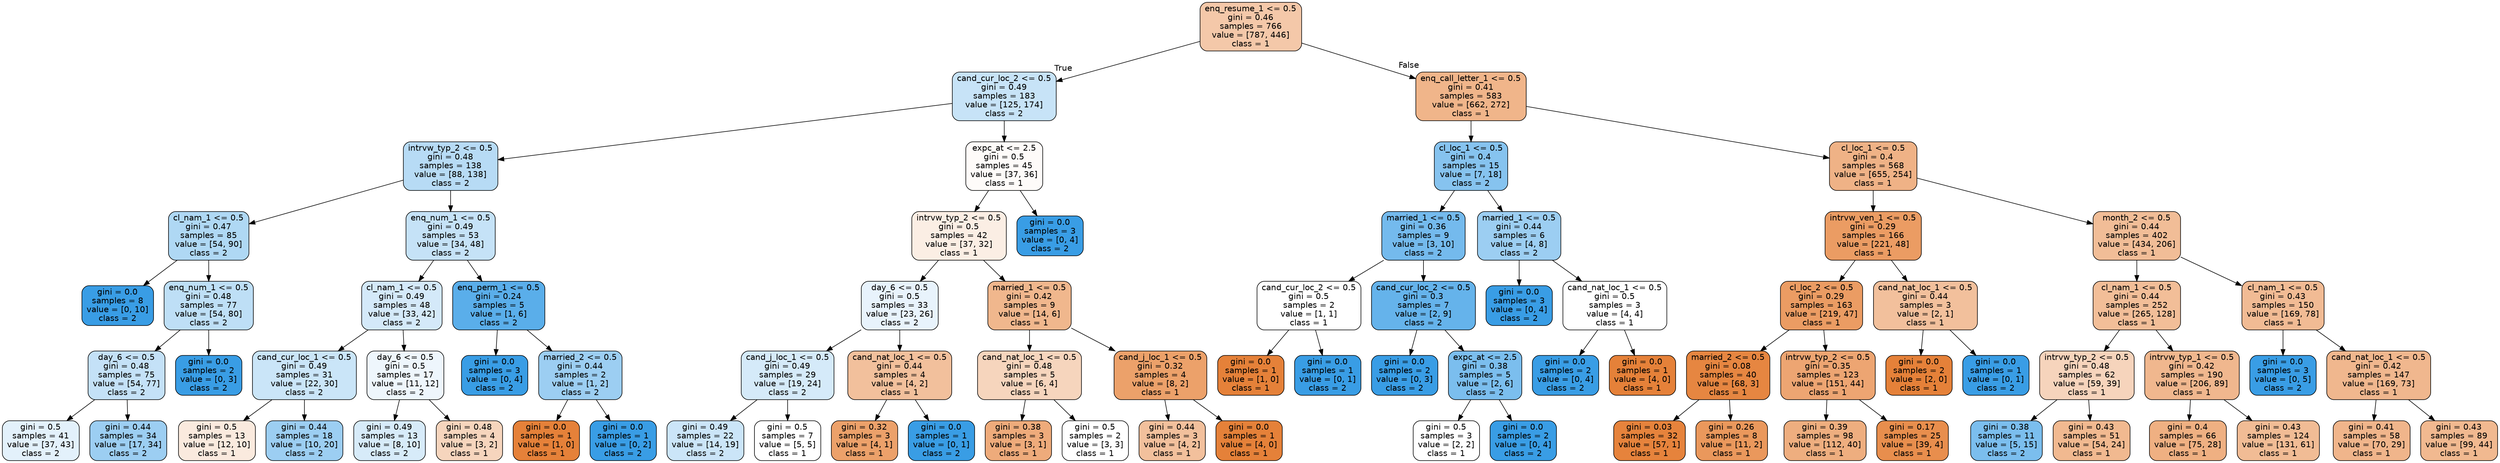 digraph Tree {
node [shape=box, style="filled, rounded", color="black", fontname=helvetica] ;
edge [fontname=helvetica] ;
0 [label="enq_resume_1 <= 0.5\ngini = 0.46\nsamples = 766\nvalue = [787, 446]\nclass = 1", fillcolor="#e581396e"] ;
1 [label="cand_cur_loc_2 <= 0.5\ngini = 0.49\nsamples = 183\nvalue = [125, 174]\nclass = 2", fillcolor="#399de548"] ;
0 -> 1 [labeldistance=2.5, labelangle=45, headlabel="True"] ;
2 [label="intrvw_typ_2 <= 0.5\ngini = 0.48\nsamples = 138\nvalue = [88, 138]\nclass = 2", fillcolor="#399de55c"] ;
1 -> 2 ;
3 [label="cl_nam_1 <= 0.5\ngini = 0.47\nsamples = 85\nvalue = [54, 90]\nclass = 2", fillcolor="#399de566"] ;
2 -> 3 ;
4 [label="gini = 0.0\nsamples = 8\nvalue = [0, 10]\nclass = 2", fillcolor="#399de5ff"] ;
3 -> 4 ;
5 [label="enq_num_1 <= 0.5\ngini = 0.48\nsamples = 77\nvalue = [54, 80]\nclass = 2", fillcolor="#399de553"] ;
3 -> 5 ;
6 [label="day_6 <= 0.5\ngini = 0.48\nsamples = 75\nvalue = [54, 77]\nclass = 2", fillcolor="#399de54c"] ;
5 -> 6 ;
7 [label="gini = 0.5\nsamples = 41\nvalue = [37, 43]\nclass = 2", fillcolor="#399de524"] ;
6 -> 7 ;
8 [label="gini = 0.44\nsamples = 34\nvalue = [17, 34]\nclass = 2", fillcolor="#399de57f"] ;
6 -> 8 ;
9 [label="gini = 0.0\nsamples = 2\nvalue = [0, 3]\nclass = 2", fillcolor="#399de5ff"] ;
5 -> 9 ;
10 [label="enq_num_1 <= 0.5\ngini = 0.49\nsamples = 53\nvalue = [34, 48]\nclass = 2", fillcolor="#399de54a"] ;
2 -> 10 ;
11 [label="cl_nam_1 <= 0.5\ngini = 0.49\nsamples = 48\nvalue = [33, 42]\nclass = 2", fillcolor="#399de537"] ;
10 -> 11 ;
12 [label="cand_cur_loc_1 <= 0.5\ngini = 0.49\nsamples = 31\nvalue = [22, 30]\nclass = 2", fillcolor="#399de544"] ;
11 -> 12 ;
13 [label="gini = 0.5\nsamples = 13\nvalue = [12, 10]\nclass = 1", fillcolor="#e581392a"] ;
12 -> 13 ;
14 [label="gini = 0.44\nsamples = 18\nvalue = [10, 20]\nclass = 2", fillcolor="#399de57f"] ;
12 -> 14 ;
15 [label="day_6 <= 0.5\ngini = 0.5\nsamples = 17\nvalue = [11, 12]\nclass = 2", fillcolor="#399de515"] ;
11 -> 15 ;
16 [label="gini = 0.49\nsamples = 13\nvalue = [8, 10]\nclass = 2", fillcolor="#399de533"] ;
15 -> 16 ;
17 [label="gini = 0.48\nsamples = 4\nvalue = [3, 2]\nclass = 1", fillcolor="#e5813955"] ;
15 -> 17 ;
18 [label="enq_perm_1 <= 0.5\ngini = 0.24\nsamples = 5\nvalue = [1, 6]\nclass = 2", fillcolor="#399de5d4"] ;
10 -> 18 ;
19 [label="gini = 0.0\nsamples = 3\nvalue = [0, 4]\nclass = 2", fillcolor="#399de5ff"] ;
18 -> 19 ;
20 [label="married_2 <= 0.5\ngini = 0.44\nsamples = 2\nvalue = [1, 2]\nclass = 2", fillcolor="#399de57f"] ;
18 -> 20 ;
21 [label="gini = 0.0\nsamples = 1\nvalue = [1, 0]\nclass = 1", fillcolor="#e58139ff"] ;
20 -> 21 ;
22 [label="gini = 0.0\nsamples = 1\nvalue = [0, 2]\nclass = 2", fillcolor="#399de5ff"] ;
20 -> 22 ;
23 [label="expc_at <= 2.5\ngini = 0.5\nsamples = 45\nvalue = [37, 36]\nclass = 1", fillcolor="#e5813907"] ;
1 -> 23 ;
24 [label="intrvw_typ_2 <= 0.5\ngini = 0.5\nsamples = 42\nvalue = [37, 32]\nclass = 1", fillcolor="#e5813922"] ;
23 -> 24 ;
25 [label="day_6 <= 0.5\ngini = 0.5\nsamples = 33\nvalue = [23, 26]\nclass = 2", fillcolor="#399de51d"] ;
24 -> 25 ;
26 [label="cand_j_loc_1 <= 0.5\ngini = 0.49\nsamples = 29\nvalue = [19, 24]\nclass = 2", fillcolor="#399de535"] ;
25 -> 26 ;
27 [label="gini = 0.49\nsamples = 22\nvalue = [14, 19]\nclass = 2", fillcolor="#399de543"] ;
26 -> 27 ;
28 [label="gini = 0.5\nsamples = 7\nvalue = [5, 5]\nclass = 1", fillcolor="#e5813900"] ;
26 -> 28 ;
29 [label="cand_nat_loc_1 <= 0.5\ngini = 0.44\nsamples = 4\nvalue = [4, 2]\nclass = 1", fillcolor="#e581397f"] ;
25 -> 29 ;
30 [label="gini = 0.32\nsamples = 3\nvalue = [4, 1]\nclass = 1", fillcolor="#e58139bf"] ;
29 -> 30 ;
31 [label="gini = 0.0\nsamples = 1\nvalue = [0, 1]\nclass = 2", fillcolor="#399de5ff"] ;
29 -> 31 ;
32 [label="married_1 <= 0.5\ngini = 0.42\nsamples = 9\nvalue = [14, 6]\nclass = 1", fillcolor="#e5813992"] ;
24 -> 32 ;
33 [label="cand_nat_loc_1 <= 0.5\ngini = 0.48\nsamples = 5\nvalue = [6, 4]\nclass = 1", fillcolor="#e5813955"] ;
32 -> 33 ;
34 [label="gini = 0.38\nsamples = 3\nvalue = [3, 1]\nclass = 1", fillcolor="#e58139aa"] ;
33 -> 34 ;
35 [label="gini = 0.5\nsamples = 2\nvalue = [3, 3]\nclass = 1", fillcolor="#e5813900"] ;
33 -> 35 ;
36 [label="cand_j_loc_1 <= 0.5\ngini = 0.32\nsamples = 4\nvalue = [8, 2]\nclass = 1", fillcolor="#e58139bf"] ;
32 -> 36 ;
37 [label="gini = 0.44\nsamples = 3\nvalue = [4, 2]\nclass = 1", fillcolor="#e581397f"] ;
36 -> 37 ;
38 [label="gini = 0.0\nsamples = 1\nvalue = [4, 0]\nclass = 1", fillcolor="#e58139ff"] ;
36 -> 38 ;
39 [label="gini = 0.0\nsamples = 3\nvalue = [0, 4]\nclass = 2", fillcolor="#399de5ff"] ;
23 -> 39 ;
40 [label="enq_call_letter_1 <= 0.5\ngini = 0.41\nsamples = 583\nvalue = [662, 272]\nclass = 1", fillcolor="#e5813996"] ;
0 -> 40 [labeldistance=2.5, labelangle=-45, headlabel="False"] ;
41 [label="cl_loc_1 <= 0.5\ngini = 0.4\nsamples = 15\nvalue = [7, 18]\nclass = 2", fillcolor="#399de59c"] ;
40 -> 41 ;
42 [label="married_1 <= 0.5\ngini = 0.36\nsamples = 9\nvalue = [3, 10]\nclass = 2", fillcolor="#399de5b3"] ;
41 -> 42 ;
43 [label="cand_cur_loc_2 <= 0.5\ngini = 0.5\nsamples = 2\nvalue = [1, 1]\nclass = 1", fillcolor="#e5813900"] ;
42 -> 43 ;
44 [label="gini = 0.0\nsamples = 1\nvalue = [1, 0]\nclass = 1", fillcolor="#e58139ff"] ;
43 -> 44 ;
45 [label="gini = 0.0\nsamples = 1\nvalue = [0, 1]\nclass = 2", fillcolor="#399de5ff"] ;
43 -> 45 ;
46 [label="cand_cur_loc_2 <= 0.5\ngini = 0.3\nsamples = 7\nvalue = [2, 9]\nclass = 2", fillcolor="#399de5c6"] ;
42 -> 46 ;
47 [label="gini = 0.0\nsamples = 2\nvalue = [0, 3]\nclass = 2", fillcolor="#399de5ff"] ;
46 -> 47 ;
48 [label="expc_at <= 2.5\ngini = 0.38\nsamples = 5\nvalue = [2, 6]\nclass = 2", fillcolor="#399de5aa"] ;
46 -> 48 ;
49 [label="gini = 0.5\nsamples = 3\nvalue = [2, 2]\nclass = 1", fillcolor="#e5813900"] ;
48 -> 49 ;
50 [label="gini = 0.0\nsamples = 2\nvalue = [0, 4]\nclass = 2", fillcolor="#399de5ff"] ;
48 -> 50 ;
51 [label="married_1 <= 0.5\ngini = 0.44\nsamples = 6\nvalue = [4, 8]\nclass = 2", fillcolor="#399de57f"] ;
41 -> 51 ;
52 [label="gini = 0.0\nsamples = 3\nvalue = [0, 4]\nclass = 2", fillcolor="#399de5ff"] ;
51 -> 52 ;
53 [label="cand_nat_loc_1 <= 0.5\ngini = 0.5\nsamples = 3\nvalue = [4, 4]\nclass = 1", fillcolor="#e5813900"] ;
51 -> 53 ;
54 [label="gini = 0.0\nsamples = 2\nvalue = [0, 4]\nclass = 2", fillcolor="#399de5ff"] ;
53 -> 54 ;
55 [label="gini = 0.0\nsamples = 1\nvalue = [4, 0]\nclass = 1", fillcolor="#e58139ff"] ;
53 -> 55 ;
56 [label="cl_loc_1 <= 0.5\ngini = 0.4\nsamples = 568\nvalue = [655, 254]\nclass = 1", fillcolor="#e581399c"] ;
40 -> 56 ;
57 [label="intrvw_ven_1 <= 0.5\ngini = 0.29\nsamples = 166\nvalue = [221, 48]\nclass = 1", fillcolor="#e58139c8"] ;
56 -> 57 ;
58 [label="cl_loc_2 <= 0.5\ngini = 0.29\nsamples = 163\nvalue = [219, 47]\nclass = 1", fillcolor="#e58139c8"] ;
57 -> 58 ;
59 [label="married_2 <= 0.5\ngini = 0.08\nsamples = 40\nvalue = [68, 3]\nclass = 1", fillcolor="#e58139f4"] ;
58 -> 59 ;
60 [label="gini = 0.03\nsamples = 32\nvalue = [57, 1]\nclass = 1", fillcolor="#e58139fb"] ;
59 -> 60 ;
61 [label="gini = 0.26\nsamples = 8\nvalue = [11, 2]\nclass = 1", fillcolor="#e58139d1"] ;
59 -> 61 ;
62 [label="intrvw_typ_2 <= 0.5\ngini = 0.35\nsamples = 123\nvalue = [151, 44]\nclass = 1", fillcolor="#e58139b5"] ;
58 -> 62 ;
63 [label="gini = 0.39\nsamples = 98\nvalue = [112, 40]\nclass = 1", fillcolor="#e58139a4"] ;
62 -> 63 ;
64 [label="gini = 0.17\nsamples = 25\nvalue = [39, 4]\nclass = 1", fillcolor="#e58139e5"] ;
62 -> 64 ;
65 [label="cand_nat_loc_1 <= 0.5\ngini = 0.44\nsamples = 3\nvalue = [2, 1]\nclass = 1", fillcolor="#e581397f"] ;
57 -> 65 ;
66 [label="gini = 0.0\nsamples = 2\nvalue = [2, 0]\nclass = 1", fillcolor="#e58139ff"] ;
65 -> 66 ;
67 [label="gini = 0.0\nsamples = 1\nvalue = [0, 1]\nclass = 2", fillcolor="#399de5ff"] ;
65 -> 67 ;
68 [label="month_2 <= 0.5\ngini = 0.44\nsamples = 402\nvalue = [434, 206]\nclass = 1", fillcolor="#e5813986"] ;
56 -> 68 ;
69 [label="cl_nam_1 <= 0.5\ngini = 0.44\nsamples = 252\nvalue = [265, 128]\nclass = 1", fillcolor="#e5813984"] ;
68 -> 69 ;
70 [label="intrvw_typ_2 <= 0.5\ngini = 0.48\nsamples = 62\nvalue = [59, 39]\nclass = 1", fillcolor="#e5813956"] ;
69 -> 70 ;
71 [label="gini = 0.38\nsamples = 11\nvalue = [5, 15]\nclass = 2", fillcolor="#399de5aa"] ;
70 -> 71 ;
72 [label="gini = 0.43\nsamples = 51\nvalue = [54, 24]\nclass = 1", fillcolor="#e581398e"] ;
70 -> 72 ;
73 [label="intrvw_typ_1 <= 0.5\ngini = 0.42\nsamples = 190\nvalue = [206, 89]\nclass = 1", fillcolor="#e5813991"] ;
69 -> 73 ;
74 [label="gini = 0.4\nsamples = 66\nvalue = [75, 28]\nclass = 1", fillcolor="#e58139a0"] ;
73 -> 74 ;
75 [label="gini = 0.43\nsamples = 124\nvalue = [131, 61]\nclass = 1", fillcolor="#e5813988"] ;
73 -> 75 ;
76 [label="cl_nam_1 <= 0.5\ngini = 0.43\nsamples = 150\nvalue = [169, 78]\nclass = 1", fillcolor="#e5813989"] ;
68 -> 76 ;
77 [label="gini = 0.0\nsamples = 3\nvalue = [0, 5]\nclass = 2", fillcolor="#399de5ff"] ;
76 -> 77 ;
78 [label="cand_nat_loc_1 <= 0.5\ngini = 0.42\nsamples = 147\nvalue = [169, 73]\nclass = 1", fillcolor="#e5813991"] ;
76 -> 78 ;
79 [label="gini = 0.41\nsamples = 58\nvalue = [70, 29]\nclass = 1", fillcolor="#e5813995"] ;
78 -> 79 ;
80 [label="gini = 0.43\nsamples = 89\nvalue = [99, 44]\nclass = 1", fillcolor="#e581398e"] ;
78 -> 80 ;
}